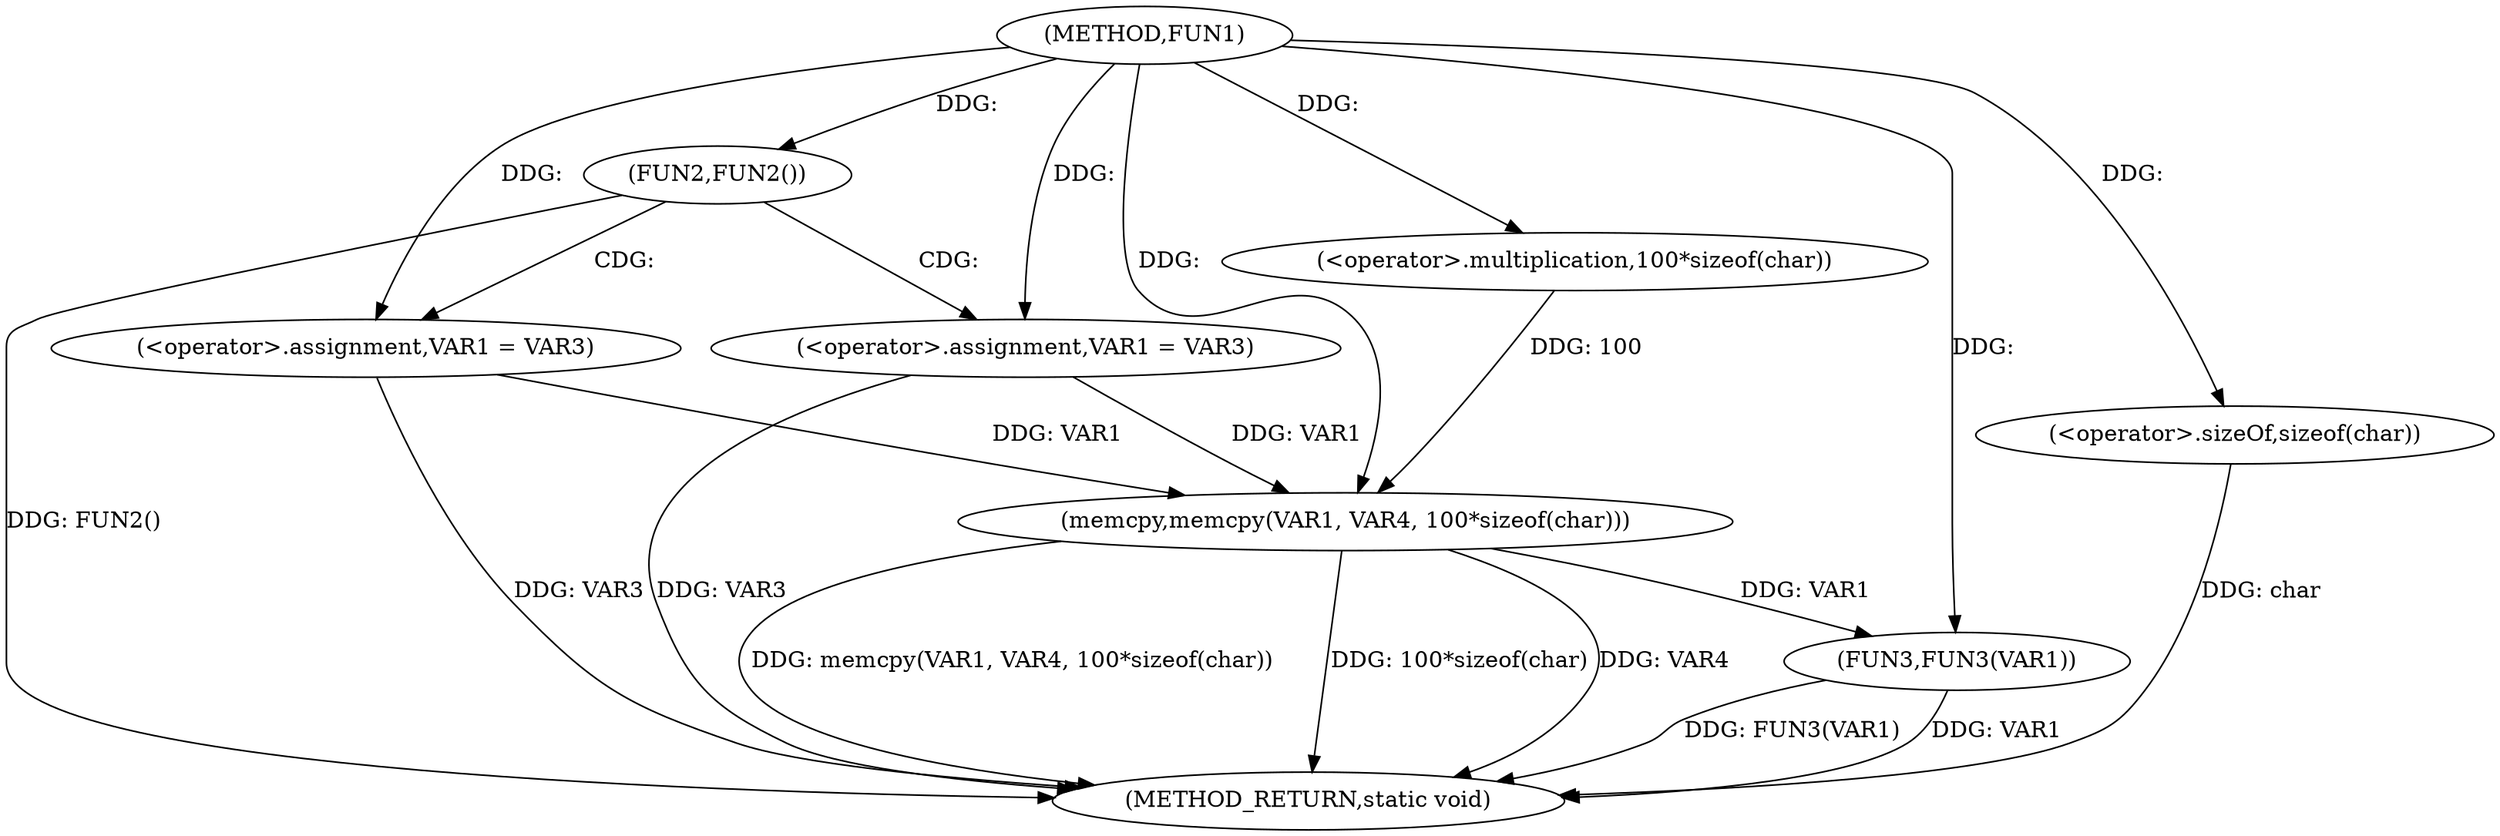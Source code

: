 digraph FUN1 {  
"1000100" [label = "(METHOD,FUN1)" ]
"1000127" [label = "(METHOD_RETURN,static void)" ]
"1000106" [label = "(FUN2,FUN2())" ]
"1000108" [label = "(<operator>.assignment,VAR1 = VAR3)" ]
"1000113" [label = "(<operator>.assignment,VAR1 = VAR3)" ]
"1000118" [label = "(memcpy,memcpy(VAR1, VAR4, 100*sizeof(char)))" ]
"1000121" [label = "(<operator>.multiplication,100*sizeof(char))" ]
"1000123" [label = "(<operator>.sizeOf,sizeof(char))" ]
"1000125" [label = "(FUN3,FUN3(VAR1))" ]
  "1000125" -> "1000127"  [ label = "DDG: VAR1"] 
  "1000125" -> "1000127"  [ label = "DDG: FUN3(VAR1)"] 
  "1000118" -> "1000127"  [ label = "DDG: memcpy(VAR1, VAR4, 100*sizeof(char))"] 
  "1000106" -> "1000127"  [ label = "DDG: FUN2()"] 
  "1000123" -> "1000127"  [ label = "DDG: char"] 
  "1000113" -> "1000127"  [ label = "DDG: VAR3"] 
  "1000118" -> "1000127"  [ label = "DDG: 100*sizeof(char)"] 
  "1000108" -> "1000127"  [ label = "DDG: VAR3"] 
  "1000118" -> "1000127"  [ label = "DDG: VAR4"] 
  "1000100" -> "1000106"  [ label = "DDG: "] 
  "1000100" -> "1000108"  [ label = "DDG: "] 
  "1000100" -> "1000113"  [ label = "DDG: "] 
  "1000113" -> "1000118"  [ label = "DDG: VAR1"] 
  "1000108" -> "1000118"  [ label = "DDG: VAR1"] 
  "1000100" -> "1000118"  [ label = "DDG: "] 
  "1000121" -> "1000118"  [ label = "DDG: 100"] 
  "1000100" -> "1000121"  [ label = "DDG: "] 
  "1000100" -> "1000123"  [ label = "DDG: "] 
  "1000118" -> "1000125"  [ label = "DDG: VAR1"] 
  "1000100" -> "1000125"  [ label = "DDG: "] 
  "1000106" -> "1000108"  [ label = "CDG: "] 
  "1000106" -> "1000113"  [ label = "CDG: "] 
}
